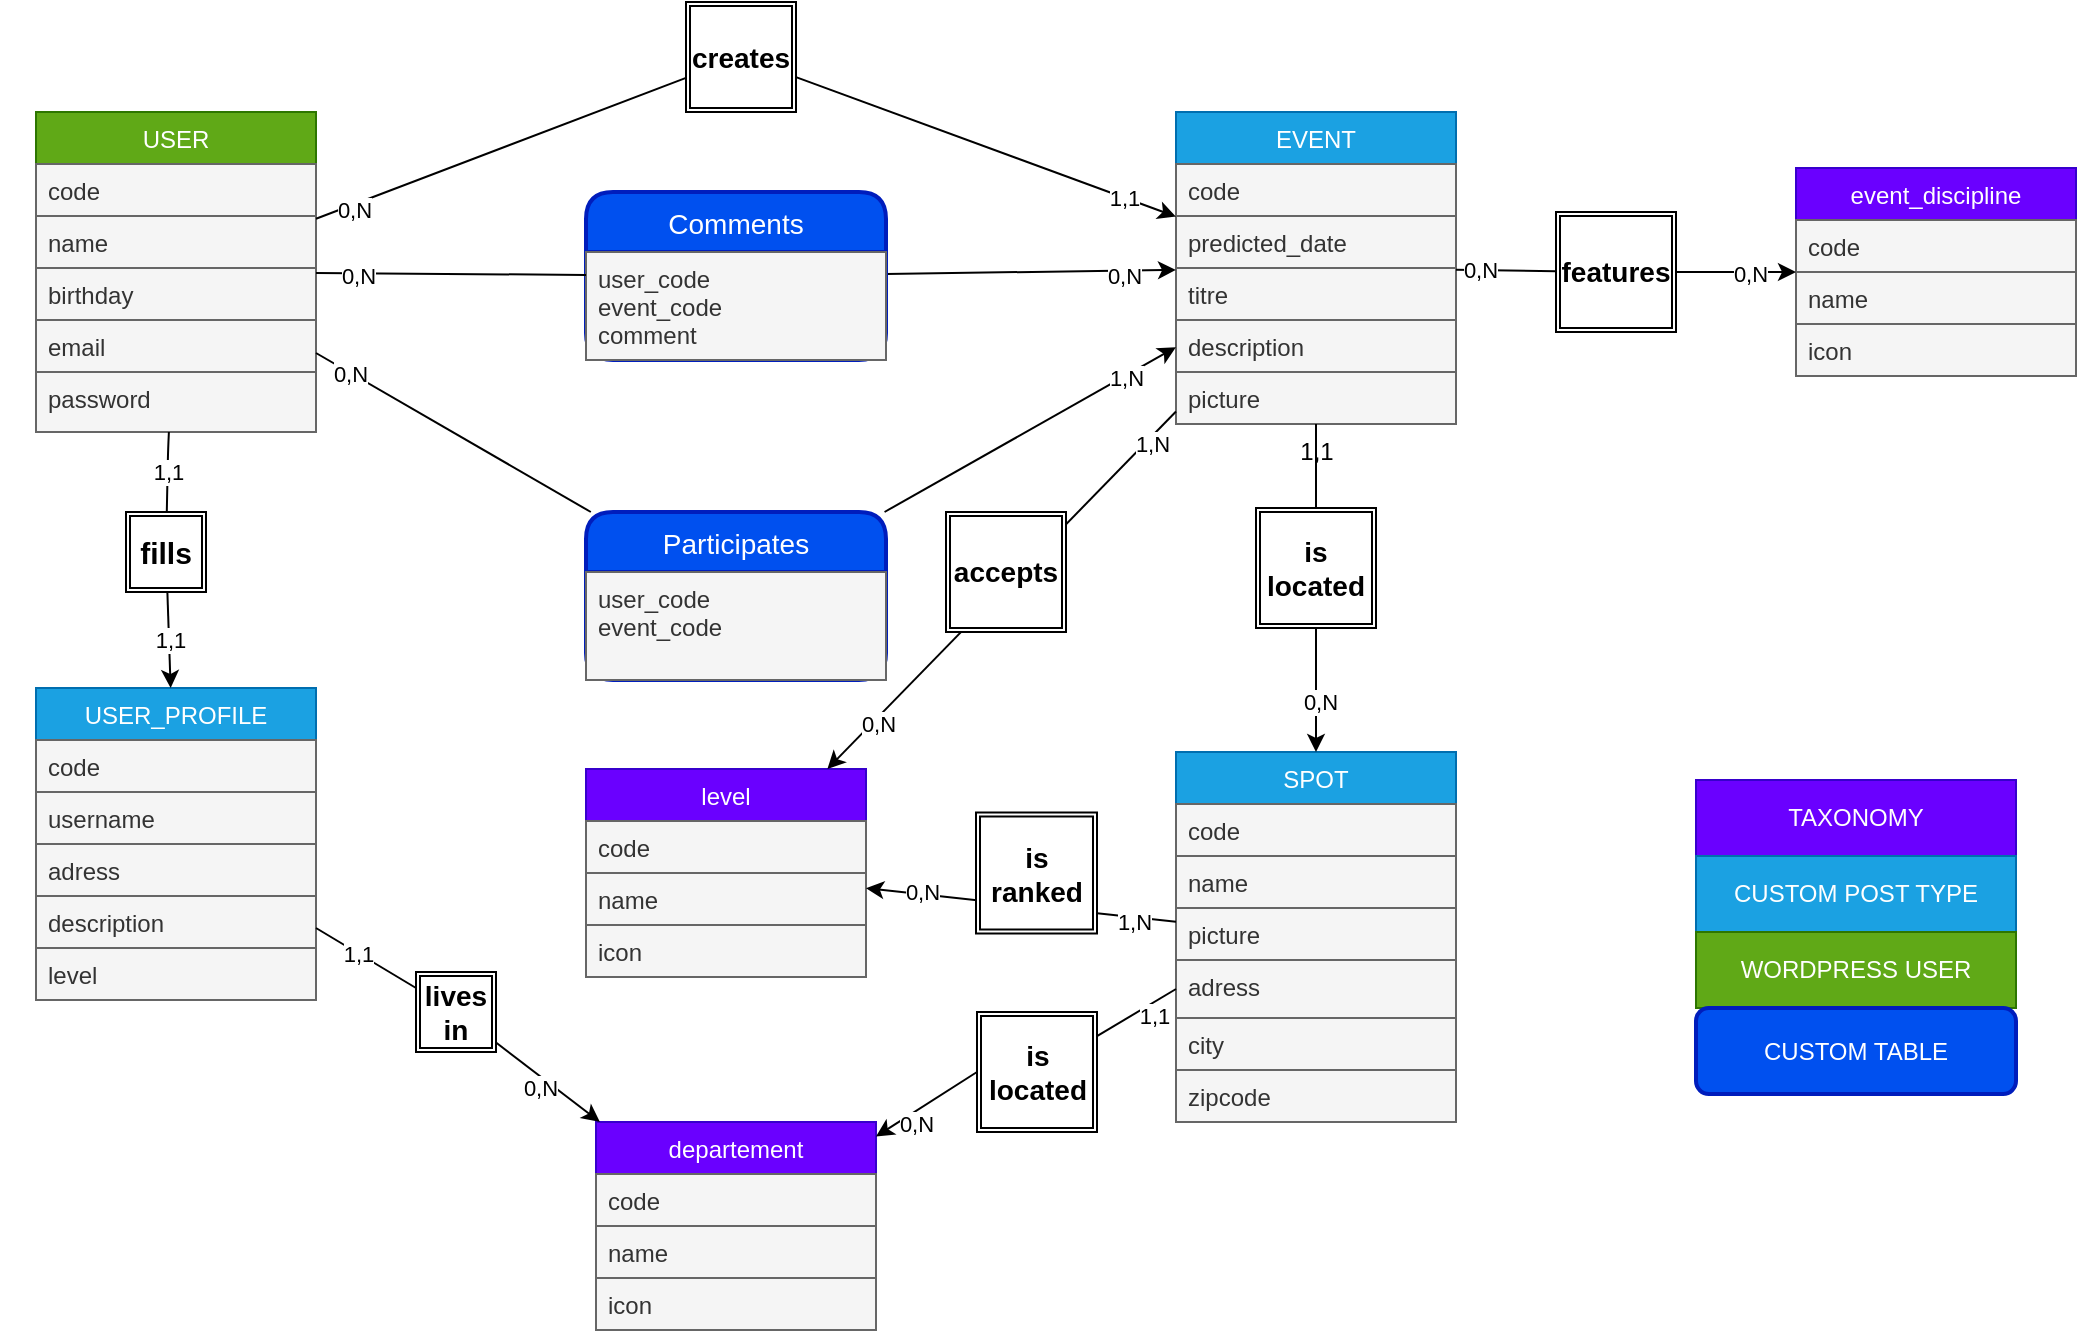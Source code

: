 <mxfile>
    <diagram id="fQT2yWGEjk25MtcnNPgJ" name="mcd-mvp2">
        <mxGraphModel dx="883" dy="2077" grid="1" gridSize="10" guides="1" tooltips="1" connect="1" arrows="1" fold="1" page="1" pageScale="1" pageWidth="1169" pageHeight="1654" background="none" math="0" shadow="0">
            <root>
                <mxCell id="0"/>
                <mxCell id="1" parent="0"/>
                <mxCell id="2" value="USER" style="swimlane;fontStyle=0;childLayout=stackLayout;horizontal=1;startSize=26;fillColor=#60a917;horizontalStack=0;resizeParent=1;resizeParentMax=0;resizeLast=0;collapsible=1;marginBottom=0;strokeColor=#2D7600;fontColor=#ffffff;" parent="1" vertex="1">
                    <mxGeometry x="100" width="140" height="160" as="geometry"/>
                </mxCell>
                <mxCell id="23" style="edgeStyle=none;html=1;exitX=0;exitY=0.5;exitDx=0;exitDy=0;" parent="2" edge="1">
                    <mxGeometry relative="1" as="geometry">
                        <mxPoint x="-10" y="204" as="targetPoint"/>
                        <mxPoint x="-10" y="204" as="sourcePoint"/>
                    </mxGeometry>
                </mxCell>
                <mxCell id="18" value="code" style="text;strokeColor=#666666;fillColor=#f5f5f5;align=left;verticalAlign=top;spacingLeft=4;spacingRight=4;overflow=hidden;rotatable=0;points=[[0,0.5],[1,0.5]];portConstraint=eastwest;fontColor=#333333;" parent="2" vertex="1">
                    <mxGeometry y="26" width="140" height="26" as="geometry"/>
                </mxCell>
                <mxCell id="21" value="name" style="text;strokeColor=#666666;fillColor=#f5f5f5;align=left;verticalAlign=top;spacingLeft=4;spacingRight=4;overflow=hidden;rotatable=0;points=[[0,0.5],[1,0.5]];portConstraint=eastwest;fontColor=#333333;" parent="2" vertex="1">
                    <mxGeometry y="52" width="140" height="26" as="geometry"/>
                </mxCell>
                <mxCell id="19" value="birthday" style="text;strokeColor=#666666;fillColor=#f5f5f5;align=left;verticalAlign=top;spacingLeft=4;spacingRight=4;overflow=hidden;rotatable=0;points=[[0,0.5],[1,0.5]];portConstraint=eastwest;fontColor=#333333;" parent="2" vertex="1">
                    <mxGeometry y="78" width="140" height="26" as="geometry"/>
                </mxCell>
                <mxCell id="123" value="email" style="text;strokeColor=#666666;fillColor=#f5f5f5;align=left;verticalAlign=top;spacingLeft=4;spacingRight=4;overflow=hidden;rotatable=0;points=[[0,0.5],[1,0.5]];portConstraint=eastwest;fontColor=#333333;" parent="2" vertex="1">
                    <mxGeometry y="104" width="140" height="26" as="geometry"/>
                </mxCell>
                <mxCell id="124" value="password" style="text;strokeColor=#666666;fillColor=#f5f5f5;align=left;verticalAlign=top;spacingLeft=4;spacingRight=4;overflow=hidden;rotatable=0;points=[[0,0.5],[1,0.5]];portConstraint=eastwest;fontColor=#333333;" parent="2" vertex="1">
                    <mxGeometry y="130" width="140" height="30" as="geometry"/>
                </mxCell>
                <mxCell id="6" value="USER_PROFILE" style="swimlane;fontStyle=0;childLayout=stackLayout;horizontal=1;startSize=26;fillColor=#1ba1e2;horizontalStack=0;resizeParent=1;resizeParentMax=0;resizeLast=0;collapsible=1;marginBottom=0;strokeColor=#006EAF;fontColor=#ffffff;" parent="1" vertex="1">
                    <mxGeometry x="100" y="288" width="140" height="156" as="geometry"/>
                </mxCell>
                <mxCell id="31" value="code" style="text;strokeColor=#666666;fillColor=#f5f5f5;align=left;verticalAlign=top;spacingLeft=4;spacingRight=4;overflow=hidden;rotatable=0;points=[[0,0.5],[1,0.5]];portConstraint=eastwest;fontColor=#333333;" parent="6" vertex="1">
                    <mxGeometry y="26" width="140" height="26" as="geometry"/>
                </mxCell>
                <mxCell id="32" value="username" style="text;strokeColor=#666666;fillColor=#f5f5f5;align=left;verticalAlign=top;spacingLeft=4;spacingRight=4;overflow=hidden;rotatable=0;points=[[0,0.5],[1,0.5]];portConstraint=eastwest;fontColor=#333333;" parent="6" vertex="1">
                    <mxGeometry y="52" width="140" height="26" as="geometry"/>
                </mxCell>
                <mxCell id="20" value="adress" style="text;strokeColor=#666666;fillColor=#f5f5f5;align=left;verticalAlign=top;spacingLeft=4;spacingRight=4;overflow=hidden;rotatable=0;points=[[0,0.5],[1,0.5]];portConstraint=eastwest;fontColor=#333333;" parent="6" vertex="1">
                    <mxGeometry y="78" width="140" height="26" as="geometry"/>
                </mxCell>
                <mxCell id="33" value="description" style="text;strokeColor=#666666;fillColor=#f5f5f5;align=left;verticalAlign=top;spacingLeft=4;spacingRight=4;overflow=hidden;rotatable=0;points=[[0,0.5],[1,0.5]];portConstraint=eastwest;fontColor=#333333;" parent="6" vertex="1">
                    <mxGeometry y="104" width="140" height="26" as="geometry"/>
                </mxCell>
                <mxCell id="97" value="level" style="text;strokeColor=#666666;fillColor=#f5f5f5;align=left;verticalAlign=top;spacingLeft=4;spacingRight=4;overflow=hidden;rotatable=0;points=[[0,0.5],[1,0.5]];portConstraint=eastwest;fontColor=#333333;" parent="6" vertex="1">
                    <mxGeometry y="130" width="140" height="26" as="geometry"/>
                </mxCell>
                <mxCell id="10" value="SPOT" style="swimlane;fontStyle=0;childLayout=stackLayout;horizontal=1;startSize=26;fillColor=#1ba1e2;horizontalStack=0;resizeParent=1;resizeParentMax=0;resizeLast=0;collapsible=1;marginBottom=0;strokeColor=#006EAF;fontColor=#ffffff;" parent="1" vertex="1">
                    <mxGeometry x="670" y="320" width="140" height="185" as="geometry"/>
                </mxCell>
                <mxCell id="34" value="code" style="text;strokeColor=#666666;fillColor=#f5f5f5;align=left;verticalAlign=top;spacingLeft=4;spacingRight=4;overflow=hidden;rotatable=0;points=[[0,0.5],[1,0.5]];portConstraint=eastwest;fontColor=#333333;" parent="10" vertex="1">
                    <mxGeometry y="26" width="140" height="26" as="geometry"/>
                </mxCell>
                <mxCell id="35" value="name" style="text;strokeColor=#666666;fillColor=#f5f5f5;align=left;verticalAlign=top;spacingLeft=4;spacingRight=4;overflow=hidden;rotatable=0;points=[[0,0.5],[1,0.5]];portConstraint=eastwest;fontColor=#333333;" parent="10" vertex="1">
                    <mxGeometry y="52" width="140" height="26" as="geometry"/>
                </mxCell>
                <mxCell id="38" value="picture" style="text;strokeColor=#666666;fillColor=#f5f5f5;align=left;verticalAlign=top;spacingLeft=4;spacingRight=4;overflow=hidden;rotatable=0;points=[[0,0.5],[1,0.5]];portConstraint=eastwest;fontColor=#333333;" parent="10" vertex="1">
                    <mxGeometry y="78" width="140" height="26" as="geometry"/>
                </mxCell>
                <mxCell id="86" style="edgeStyle=none;html=1;exitX=0;exitY=0.5;exitDx=0;exitDy=0;" parent="10" source="37" target="10" edge="1">
                    <mxGeometry relative="1" as="geometry"/>
                </mxCell>
                <mxCell id="37" value="adress" style="text;strokeColor=#666666;fillColor=#f5f5f5;align=left;verticalAlign=top;spacingLeft=4;spacingRight=4;overflow=hidden;rotatable=0;points=[[0,0.5],[1,0.5]];portConstraint=eastwest;fontColor=#333333;" parent="10" vertex="1">
                    <mxGeometry y="104" width="140" height="29" as="geometry"/>
                </mxCell>
                <mxCell id="36" value="city" style="text;strokeColor=#666666;fillColor=#f5f5f5;align=left;verticalAlign=top;spacingLeft=4;spacingRight=4;overflow=hidden;rotatable=0;points=[[0,0.5],[1,0.5]];portConstraint=eastwest;fontColor=#333333;" parent="10" vertex="1">
                    <mxGeometry y="133" width="140" height="26" as="geometry"/>
                </mxCell>
                <mxCell id="100" value="zipcode" style="text;strokeColor=#666666;fillColor=#f5f5f5;align=left;verticalAlign=top;spacingLeft=4;spacingRight=4;overflow=hidden;rotatable=0;points=[[0,0.5],[1,0.5]];portConstraint=eastwest;fontColor=#333333;" parent="10" vertex="1">
                    <mxGeometry y="159" width="140" height="26" as="geometry"/>
                </mxCell>
                <mxCell id="14" value="EVENT" style="swimlane;fontStyle=0;childLayout=stackLayout;horizontal=1;startSize=26;fillColor=#1ba1e2;horizontalStack=0;resizeParent=1;resizeParentMax=0;resizeLast=0;collapsible=1;marginBottom=0;strokeColor=#006EAF;fontColor=#ffffff;" parent="1" vertex="1">
                    <mxGeometry x="670" width="140" height="156" as="geometry"/>
                </mxCell>
                <mxCell id="24" value="code" style="text;strokeColor=#666666;fillColor=#f5f5f5;align=left;verticalAlign=top;spacingLeft=4;spacingRight=4;overflow=hidden;rotatable=0;points=[[0,0.5],[1,0.5]];portConstraint=eastwest;fontColor=#333333;" parent="14" vertex="1">
                    <mxGeometry y="26" width="140" height="26" as="geometry"/>
                </mxCell>
                <mxCell id="25" value="predicted_date" style="text;strokeColor=#666666;fillColor=#f5f5f5;align=left;verticalAlign=top;spacingLeft=4;spacingRight=4;overflow=hidden;rotatable=0;points=[[0,0.5],[1,0.5]];portConstraint=eastwest;fontColor=#333333;" parent="14" vertex="1">
                    <mxGeometry y="52" width="140" height="26" as="geometry"/>
                </mxCell>
                <mxCell id="26" value="titre" style="text;strokeColor=#666666;fillColor=#f5f5f5;align=left;verticalAlign=top;spacingLeft=4;spacingRight=4;overflow=hidden;rotatable=0;points=[[0,0.5],[1,0.5]];portConstraint=eastwest;fontColor=#333333;" parent="14" vertex="1">
                    <mxGeometry y="78" width="140" height="26" as="geometry"/>
                </mxCell>
                <mxCell id="27" value="description" style="text;strokeColor=#666666;fillColor=#f5f5f5;align=left;verticalAlign=top;spacingLeft=4;spacingRight=4;overflow=hidden;rotatable=0;points=[[0,0.5],[1,0.5]];portConstraint=eastwest;fontColor=#333333;" parent="14" vertex="1">
                    <mxGeometry y="104" width="140" height="26" as="geometry"/>
                </mxCell>
                <mxCell id="30" value="picture" style="text;strokeColor=#666666;fillColor=#f5f5f5;align=left;verticalAlign=top;spacingLeft=4;spacingRight=4;overflow=hidden;rotatable=0;points=[[0,0.5],[1,0.5]];portConstraint=eastwest;fontColor=#333333;" parent="14" vertex="1">
                    <mxGeometry y="130" width="140" height="26" as="geometry"/>
                </mxCell>
                <mxCell id="48" style="edgeStyle=none;html=1;startArrow=none;" parent="1" source="46" target="14" edge="1">
                    <mxGeometry relative="1" as="geometry"/>
                </mxCell>
                <mxCell id="107" value="1,N" style="edgeLabel;html=1;align=center;verticalAlign=middle;resizable=0;points=[];" parent="48" connectable="0" vertex="1">
                    <mxGeometry x="0.641" y="-1" relative="1" as="geometry">
                        <mxPoint as="offset"/>
                    </mxGeometry>
                </mxCell>
                <mxCell id="46" value="Participates" style="swimlane;childLayout=stackLayout;horizontal=1;startSize=30;horizontalStack=0;rounded=1;fontSize=14;fontStyle=0;strokeWidth=2;resizeParent=0;resizeLast=1;shadow=0;dashed=0;align=center;fillColor=#0050ef;strokeColor=#001DBC;fontColor=#ffffff;" parent="1" vertex="1">
                    <mxGeometry x="375" y="200" width="150" height="84" as="geometry"/>
                </mxCell>
                <mxCell id="47" value="user_code&#10;event_code" style="align=left;strokeColor=#666666;fillColor=#f5f5f5;spacingLeft=4;fontSize=12;verticalAlign=top;resizable=0;rotatable=0;part=1;fontColor=#333333;" parent="46" vertex="1">
                    <mxGeometry y="30" width="150" height="54" as="geometry"/>
                </mxCell>
                <mxCell id="49" value="" style="edgeStyle=none;html=1;endArrow=none;" parent="1" source="2" target="46" edge="1">
                    <mxGeometry relative="1" as="geometry">
                        <mxPoint x="360" y="147.767" as="sourcePoint"/>
                        <mxPoint x="650" y="188.233" as="targetPoint"/>
                    </mxGeometry>
                </mxCell>
                <mxCell id="106" value="0,N" style="edgeLabel;html=1;align=center;verticalAlign=middle;resizable=0;points=[];" parent="49" connectable="0" vertex="1">
                    <mxGeometry x="-0.757" y="-1" relative="1" as="geometry">
                        <mxPoint as="offset"/>
                    </mxGeometry>
                </mxCell>
                <mxCell id="53" style="edgeStyle=none;html=1;startArrow=none;" parent="1" source="51" target="14" edge="1">
                    <mxGeometry relative="1" as="geometry"/>
                </mxCell>
                <mxCell id="105" value="0,N" style="edgeLabel;html=1;align=center;verticalAlign=middle;resizable=0;points=[];" parent="53" connectable="0" vertex="1">
                    <mxGeometry x="0.632" y="-2" relative="1" as="geometry">
                        <mxPoint as="offset"/>
                    </mxGeometry>
                </mxCell>
                <mxCell id="amI8crXdeR1ReXunemuF-92" style="edgeStyle=none;html=1;exitX=0.5;exitY=0;exitDx=0;exitDy=0;" parent="1" source="51" edge="1">
                    <mxGeometry relative="1" as="geometry">
                        <mxPoint x="455" y="70" as="targetPoint"/>
                    </mxGeometry>
                </mxCell>
                <mxCell id="51" value="Comments" style="swimlane;childLayout=stackLayout;horizontal=1;startSize=30;horizontalStack=0;rounded=1;fontSize=14;fontStyle=0;strokeWidth=2;resizeParent=0;resizeLast=1;shadow=0;dashed=0;align=center;fillColor=#0050ef;strokeColor=#001DBC;fontColor=#ffffff;" parent="1" vertex="1">
                    <mxGeometry x="375" y="40" width="150" height="84" as="geometry"/>
                </mxCell>
                <mxCell id="52" value="user_code&#10;event_code&#10;comment" style="align=left;strokeColor=#666666;fillColor=#f5f5f5;spacingLeft=4;fontSize=12;verticalAlign=top;resizable=0;rotatable=0;part=1;fontColor=#333333;" parent="51" vertex="1">
                    <mxGeometry y="30" width="150" height="54" as="geometry"/>
                </mxCell>
                <mxCell id="55" value="" style="edgeStyle=none;html=1;endArrow=none;" parent="1" source="2" target="51" edge="1">
                    <mxGeometry relative="1" as="geometry">
                        <mxPoint x="320" y="150.34" as="sourcePoint"/>
                        <mxPoint x="650" y="189.66" as="targetPoint"/>
                    </mxGeometry>
                </mxCell>
                <mxCell id="104" value="0,N" style="edgeLabel;html=1;align=center;verticalAlign=middle;resizable=0;points=[];" parent="55" connectable="0" vertex="1">
                    <mxGeometry x="-0.689" y="-1" relative="1" as="geometry">
                        <mxPoint as="offset"/>
                    </mxGeometry>
                </mxCell>
                <mxCell id="57" style="edgeStyle=none;html=1;startArrow=none;" parent="1" source="142" target="14" edge="1">
                    <mxGeometry relative="1" as="geometry">
                        <mxPoint x="480" y="-6.226" as="sourcePoint"/>
                    </mxGeometry>
                </mxCell>
                <mxCell id="103" value="1,1" style="edgeLabel;html=1;align=center;verticalAlign=middle;resizable=0;points=[];" parent="57" connectable="0" vertex="1">
                    <mxGeometry x="0.719" relative="1" as="geometry">
                        <mxPoint as="offset"/>
                    </mxGeometry>
                </mxCell>
                <mxCell id="61" value="" style="edgeStyle=none;html=1;endArrow=none;startArrow=none;" parent="1" source="142" edge="1">
                    <mxGeometry relative="1" as="geometry">
                        <mxPoint x="320" y="132.468" as="sourcePoint"/>
                        <mxPoint x="430" y="-6.667" as="targetPoint"/>
                    </mxGeometry>
                </mxCell>
                <mxCell id="62" style="edgeStyle=none;html=1;" parent="1" target="10" edge="1">
                    <mxGeometry relative="1" as="geometry">
                        <mxPoint x="740" y="156" as="sourcePoint"/>
                    </mxGeometry>
                </mxCell>
                <mxCell id="150" value="0,N" style="edgeLabel;html=1;align=center;verticalAlign=middle;resizable=0;points=[];" parent="62" connectable="0" vertex="1">
                    <mxGeometry x="0.697" y="2" relative="1" as="geometry">
                        <mxPoint as="offset"/>
                    </mxGeometry>
                </mxCell>
                <mxCell id="65" value="event_discipline" style="swimlane;fontStyle=0;childLayout=stackLayout;horizontal=1;startSize=26;fillColor=#6a00ff;horizontalStack=0;resizeParent=1;resizeParentMax=0;resizeLast=0;collapsible=1;marginBottom=0;strokeColor=#3700CC;fontColor=#ffffff;" parent="1" vertex="1">
                    <mxGeometry x="980" y="28" width="140" height="104" as="geometry">
                        <mxRectangle y="90" width="70" height="26" as="alternateBounds"/>
                    </mxGeometry>
                </mxCell>
                <mxCell id="66" value="code" style="text;strokeColor=#666666;fillColor=#f5f5f5;align=left;verticalAlign=top;spacingLeft=4;spacingRight=4;overflow=hidden;rotatable=0;points=[[0,0.5],[1,0.5]];portConstraint=eastwest;fontColor=#333333;" parent="65" vertex="1">
                    <mxGeometry y="26" width="140" height="26" as="geometry"/>
                </mxCell>
                <mxCell id="67" value="name" style="text;strokeColor=#666666;fillColor=#f5f5f5;align=left;verticalAlign=top;spacingLeft=4;spacingRight=4;overflow=hidden;rotatable=0;points=[[0,0.5],[1,0.5]];portConstraint=eastwest;fontColor=#333333;" parent="65" vertex="1">
                    <mxGeometry y="52" width="140" height="26" as="geometry"/>
                </mxCell>
                <mxCell id="68" value="icon" style="text;strokeColor=#666666;fillColor=#f5f5f5;align=left;verticalAlign=top;spacingLeft=4;spacingRight=4;overflow=hidden;rotatable=0;points=[[0,0.5],[1,0.5]];portConstraint=eastwest;fontColor=#333333;" parent="65" vertex="1">
                    <mxGeometry y="78" width="140" height="26" as="geometry"/>
                </mxCell>
                <mxCell id="69" style="edgeStyle=none;html=1;startArrow=none;" parent="1" source="147" target="65" edge="1">
                    <mxGeometry relative="1" as="geometry"/>
                </mxCell>
                <mxCell id="120" value="0,N" style="edgeLabel;html=1;align=center;verticalAlign=middle;resizable=0;points=[];" parent="69" connectable="0" vertex="1">
                    <mxGeometry x="0.646" relative="1" as="geometry">
                        <mxPoint x="-13" y="1" as="offset"/>
                    </mxGeometry>
                </mxCell>
                <mxCell id="70" value="level" style="swimlane;fontStyle=0;childLayout=stackLayout;horizontal=1;startSize=26;fillColor=#6a00ff;horizontalStack=0;resizeParent=1;resizeParentMax=0;resizeLast=0;collapsible=1;marginBottom=0;strokeColor=#3700CC;fontColor=#ffffff;" parent="1" vertex="1">
                    <mxGeometry x="375" y="328.5" width="140" height="104" as="geometry"/>
                </mxCell>
                <mxCell id="71" value="code" style="text;strokeColor=#666666;fillColor=#f5f5f5;align=left;verticalAlign=top;spacingLeft=4;spacingRight=4;overflow=hidden;rotatable=0;points=[[0,0.5],[1,0.5]];portConstraint=eastwest;fontColor=#333333;" parent="70" vertex="1">
                    <mxGeometry y="26" width="140" height="26" as="geometry"/>
                </mxCell>
                <mxCell id="72" value="name" style="text;strokeColor=#666666;fillColor=#f5f5f5;align=left;verticalAlign=top;spacingLeft=4;spacingRight=4;overflow=hidden;rotatable=0;points=[[0,0.5],[1,0.5]];portConstraint=eastwest;fontColor=#333333;" parent="70" vertex="1">
                    <mxGeometry y="52" width="140" height="26" as="geometry"/>
                </mxCell>
                <mxCell id="73" value="icon" style="text;strokeColor=#666666;fillColor=#f5f5f5;align=left;verticalAlign=top;spacingLeft=4;spacingRight=4;overflow=hidden;rotatable=0;points=[[0,0.5],[1,0.5]];portConstraint=eastwest;fontColor=#333333;" parent="70" vertex="1">
                    <mxGeometry y="78" width="140" height="26" as="geometry"/>
                </mxCell>
                <mxCell id="74" style="edgeStyle=none;html=1;" parent="1" source="14" target="70" edge="1">
                    <mxGeometry relative="1" as="geometry"/>
                </mxCell>
                <mxCell id="108" value="1,N" style="edgeLabel;html=1;align=center;verticalAlign=middle;resizable=0;points=[];" parent="74" connectable="0" vertex="1">
                    <mxGeometry x="-0.841" y="2" relative="1" as="geometry">
                        <mxPoint as="offset"/>
                    </mxGeometry>
                </mxCell>
                <mxCell id="109" value="0,N" style="edgeLabel;html=1;align=center;verticalAlign=middle;resizable=0;points=[];" parent="74" connectable="0" vertex="1">
                    <mxGeometry x="0.754" y="5" relative="1" as="geometry">
                        <mxPoint y="-4" as="offset"/>
                    </mxGeometry>
                </mxCell>
                <mxCell id="80" value="departement" style="swimlane;fontStyle=0;childLayout=stackLayout;horizontal=1;startSize=26;fillColor=#6a00ff;horizontalStack=0;resizeParent=1;resizeParentMax=0;resizeLast=0;collapsible=1;marginBottom=0;strokeColor=#3700CC;fontColor=#ffffff;" parent="1" vertex="1">
                    <mxGeometry x="380" y="505" width="140" height="104" as="geometry"/>
                </mxCell>
                <mxCell id="81" value="code" style="text;strokeColor=#666666;fillColor=#f5f5f5;align=left;verticalAlign=top;spacingLeft=4;spacingRight=4;overflow=hidden;rotatable=0;points=[[0,0.5],[1,0.5]];portConstraint=eastwest;fontColor=#333333;" parent="80" vertex="1">
                    <mxGeometry y="26" width="140" height="26" as="geometry"/>
                </mxCell>
                <mxCell id="82" value="name" style="text;strokeColor=#666666;fillColor=#f5f5f5;align=left;verticalAlign=top;spacingLeft=4;spacingRight=4;overflow=hidden;rotatable=0;points=[[0,0.5],[1,0.5]];portConstraint=eastwest;fontColor=#333333;" parent="80" vertex="1">
                    <mxGeometry y="52" width="140" height="26" as="geometry"/>
                </mxCell>
                <mxCell id="83" value="icon" style="text;strokeColor=#666666;fillColor=#f5f5f5;align=left;verticalAlign=top;spacingLeft=4;spacingRight=4;overflow=hidden;rotatable=0;points=[[0,0.5],[1,0.5]];portConstraint=eastwest;fontColor=#333333;" parent="80" vertex="1">
                    <mxGeometry y="78" width="140" height="26" as="geometry"/>
                </mxCell>
                <mxCell id="84" style="edgeStyle=none;html=1;exitX=0;exitY=0.5;exitDx=0;exitDy=0;startArrow=none;" parent="1" source="138" target="80" edge="1">
                    <mxGeometry relative="1" as="geometry">
                        <mxPoint x="375" y="509.725" as="targetPoint"/>
                    </mxGeometry>
                </mxCell>
                <mxCell id="116" value="0,N" style="edgeLabel;html=1;align=center;verticalAlign=middle;resizable=0;points=[];" parent="84" connectable="0" vertex="1">
                    <mxGeometry x="0.798" y="2" relative="1" as="geometry">
                        <mxPoint x="14" y="-5" as="offset"/>
                    </mxGeometry>
                </mxCell>
                <mxCell id="87" style="edgeStyle=none;html=1;startArrow=none;" parent="1" source="134" target="80" edge="1">
                    <mxGeometry relative="1" as="geometry"/>
                </mxCell>
                <mxCell id="118" value="0,N" style="edgeLabel;html=1;align=center;verticalAlign=middle;resizable=0;points=[];" parent="87" connectable="0" vertex="1">
                    <mxGeometry x="0.644" relative="1" as="geometry">
                        <mxPoint x="-21" y="-10" as="offset"/>
                    </mxGeometry>
                </mxCell>
                <mxCell id="94" style="edgeStyle=none;html=1;" parent="1" source="10" target="70" edge="1">
                    <mxGeometry relative="1" as="geometry">
                        <mxPoint x="340" y="350" as="targetPoint"/>
                    </mxGeometry>
                </mxCell>
                <mxCell id="110" value="1,N" style="edgeLabel;html=1;align=center;verticalAlign=middle;resizable=0;points=[];" parent="94" connectable="0" vertex="1">
                    <mxGeometry x="-0.73" y="2" relative="1" as="geometry">
                        <mxPoint as="offset"/>
                    </mxGeometry>
                </mxCell>
                <mxCell id="111" value="0,N" style="edgeLabel;html=1;align=center;verticalAlign=middle;resizable=0;points=[];" parent="94" connectable="0" vertex="1">
                    <mxGeometry x="0.65" y="-1" relative="1" as="geometry">
                        <mxPoint as="offset"/>
                    </mxGeometry>
                </mxCell>
                <mxCell id="amI8crXdeR1ReXunemuF-106" value="1,1" style="text;html=1;align=center;verticalAlign=middle;resizable=0;points=[];autosize=1;strokeColor=none;" parent="1" vertex="1">
                    <mxGeometry x="725" y="160" width="30" height="20" as="geometry"/>
                </mxCell>
                <mxCell id="125" value="1,1" style="edgeStyle=none;html=1;startArrow=none;" parent="1" source="131" target="6" edge="1">
                    <mxGeometry relative="1" as="geometry"/>
                </mxCell>
                <mxCell id="131" value="&lt;font style=&quot;font-size: 15px&quot;&gt;&lt;b&gt;fills&lt;/b&gt;&lt;/font&gt;" style="shape=ext;double=1;whiteSpace=wrap;html=1;aspect=fixed;" parent="1" vertex="1">
                    <mxGeometry x="145" y="200" width="40" height="40" as="geometry"/>
                </mxCell>
                <mxCell id="133" value="1,1" style="edgeStyle=none;html=1;endArrow=none;" parent="1" source="2" target="131" edge="1">
                    <mxGeometry relative="1" as="geometry">
                        <mxPoint x="170" y="160" as="sourcePoint"/>
                        <mxPoint x="170" y="288" as="targetPoint"/>
                        <Array as="points">
                            <mxPoint x="166" y="170"/>
                        </Array>
                    </mxGeometry>
                </mxCell>
                <mxCell id="134" value="&lt;font style=&quot;font-size: 14px&quot;&gt;&lt;b&gt;lives in&lt;/b&gt;&lt;/font&gt;" style="shape=ext;double=1;whiteSpace=wrap;html=1;aspect=fixed;" parent="1" vertex="1">
                    <mxGeometry x="290" y="430" width="40" height="40" as="geometry"/>
                </mxCell>
                <mxCell id="135" value="" style="edgeStyle=none;html=1;endArrow=none;" parent="1" source="6" target="134" edge="1">
                    <mxGeometry relative="1" as="geometry">
                        <mxPoint x="240" y="410" as="sourcePoint"/>
                        <mxPoint x="380" y="498" as="targetPoint"/>
                    </mxGeometry>
                </mxCell>
                <mxCell id="136" value="1,1" style="edgeLabel;html=1;align=center;verticalAlign=middle;resizable=0;points=[];" parent="135" connectable="0" vertex="1">
                    <mxGeometry x="-0.712" y="-1" relative="1" as="geometry">
                        <mxPoint x="14" y="8" as="offset"/>
                    </mxGeometry>
                </mxCell>
                <mxCell id="138" value="&lt;font style=&quot;font-size: 14px&quot;&gt;&lt;b&gt;is located&lt;/b&gt;&lt;/font&gt;" style="shape=ext;double=1;whiteSpace=wrap;html=1;aspect=fixed;" parent="1" vertex="1">
                    <mxGeometry x="570.5" y="450" width="60" height="60" as="geometry"/>
                </mxCell>
                <mxCell id="139" value="" style="edgeStyle=none;html=1;exitX=0;exitY=0.5;exitDx=0;exitDy=0;endArrow=none;" parent="1" source="37" target="138" edge="1">
                    <mxGeometry relative="1" as="geometry">
                        <mxPoint x="520" y="494.575" as="targetPoint"/>
                        <mxPoint x="650" y="406.5" as="sourcePoint"/>
                    </mxGeometry>
                </mxCell>
                <mxCell id="140" value="1,1" style="edgeLabel;html=1;align=center;verticalAlign=middle;resizable=0;points=[];" parent="139" connectable="0" vertex="1">
                    <mxGeometry x="-0.837" y="1" relative="1" as="geometry">
                        <mxPoint x="-9" y="11" as="offset"/>
                    </mxGeometry>
                </mxCell>
                <mxCell id="142" value="&lt;font style=&quot;font-size: 14px&quot;&gt;&lt;b&gt;creates&lt;/b&gt;&lt;/font&gt;" style="shape=ext;double=1;whiteSpace=wrap;html=1;aspect=fixed;" parent="1" vertex="1">
                    <mxGeometry x="425" y="-55" width="55" height="55" as="geometry"/>
                </mxCell>
                <mxCell id="143" value="" style="edgeStyle=none;html=1;endArrow=none;" parent="1" source="2" target="142" edge="1">
                    <mxGeometry relative="1" as="geometry">
                        <mxPoint x="240" y="56.667" as="sourcePoint"/>
                        <mxPoint x="430" y="-6.667" as="targetPoint"/>
                    </mxGeometry>
                </mxCell>
                <mxCell id="144" value="0,N" style="edgeLabel;html=1;align=center;verticalAlign=middle;resizable=0;points=[];" parent="143" connectable="0" vertex="1">
                    <mxGeometry x="-0.805" y="-2" relative="1" as="geometry">
                        <mxPoint as="offset"/>
                    </mxGeometry>
                </mxCell>
                <mxCell id="145" value="&lt;font style=&quot;font-size: 14px&quot;&gt;&lt;b&gt;is ranked&lt;/b&gt;&lt;/font&gt;" style="shape=ext;double=1;whiteSpace=wrap;html=1;aspect=fixed;" parent="1" vertex="1">
                    <mxGeometry x="570" y="350.25" width="60.5" height="60.5" as="geometry"/>
                </mxCell>
                <mxCell id="146" value="&lt;b&gt;&lt;font style=&quot;font-size: 14px&quot;&gt;accepts&lt;/font&gt;&lt;/b&gt;" style="shape=ext;double=1;whiteSpace=wrap;html=1;aspect=fixed;" parent="1" vertex="1">
                    <mxGeometry x="555" y="200" width="60" height="60" as="geometry"/>
                </mxCell>
                <mxCell id="147" value="&lt;b&gt;&lt;font style=&quot;font-size: 14px&quot;&gt;features&lt;/font&gt;&lt;/b&gt;" style="shape=ext;double=1;whiteSpace=wrap;html=1;aspect=fixed;" parent="1" vertex="1">
                    <mxGeometry x="860" y="50" width="60" height="60" as="geometry"/>
                </mxCell>
                <mxCell id="148" value="" style="edgeStyle=none;html=1;endArrow=none;" parent="1" source="14" target="147" edge="1">
                    <mxGeometry relative="1" as="geometry">
                        <mxPoint x="790" y="79.037" as="sourcePoint"/>
                        <mxPoint x="920" y="80.963" as="targetPoint"/>
                    </mxGeometry>
                </mxCell>
                <mxCell id="149" value="0,N" style="edgeLabel;html=1;align=center;verticalAlign=middle;resizable=0;points=[];" parent="148" connectable="0" vertex="1">
                    <mxGeometry x="-0.738" y="-1" relative="1" as="geometry">
                        <mxPoint x="5" y="-1" as="offset"/>
                    </mxGeometry>
                </mxCell>
                <mxCell id="amI8crXdeR1ReXunemuF-149" value="&lt;font style=&quot;font-size: 14px&quot;&gt;&lt;b&gt;is located&lt;/b&gt;&lt;/font&gt;" style="shape=ext;double=1;whiteSpace=wrap;html=1;aspect=fixed;" parent="1" vertex="1">
                    <mxGeometry x="710" y="198" width="60" height="60" as="geometry"/>
                </mxCell>
                <mxCell id="amI8crXdeR1ReXunemuF-150" value="TAXONOMY" style="rounded=0;whiteSpace=wrap;html=1;fillColor=#6a00ff;strokeColor=#3700CC;fontColor=#ffffff;" parent="1" vertex="1">
                    <mxGeometry x="930" y="334" width="160" height="38" as="geometry"/>
                </mxCell>
                <mxCell id="amI8crXdeR1ReXunemuF-151" value="CUSTOM POST TYPE" style="rounded=0;whiteSpace=wrap;html=1;fillColor=#1ba1e2;strokeColor=#006EAF;fontColor=#ffffff;" parent="1" vertex="1">
                    <mxGeometry x="930" y="372" width="160" height="38" as="geometry"/>
                </mxCell>
                <mxCell id="151" value="WORDPRESS USER" style="rounded=0;whiteSpace=wrap;html=1;fillColor=#60a917;strokeColor=#2D7600;fontColor=#ffffff;" parent="1" vertex="1">
                    <mxGeometry x="930" y="410" width="160" height="38" as="geometry"/>
                </mxCell>
                <mxCell id="amI8crXdeR1ReXunemuF-152" value="CUSTOM TABLE" style="rounded=1;whiteSpace=wrap;html=1;strokeWidth=2;fillColor=#0050ef;strokeColor=#001DBC;fontColor=#ffffff;" parent="1" vertex="1">
                    <mxGeometry x="930" y="448" width="160" height="43" as="geometry"/>
                </mxCell>
            </root>
        </mxGraphModel>
    </diagram>
    <diagram id="zhGE_b_6s3CLuzA89XSt" name="Page-1">
        <mxGraphModel dx="1082" dy="669" grid="1" gridSize="10" guides="1" tooltips="1" connect="1" arrows="1" fold="1" page="1" pageScale="1" pageWidth="827" pageHeight="1169" math="0" shadow="0">
            <root>
                <mxCell id="0"/>
                <mxCell id="1" parent="0"/>
            </root>
        </mxGraphModel>
    </diagram>
</mxfile>